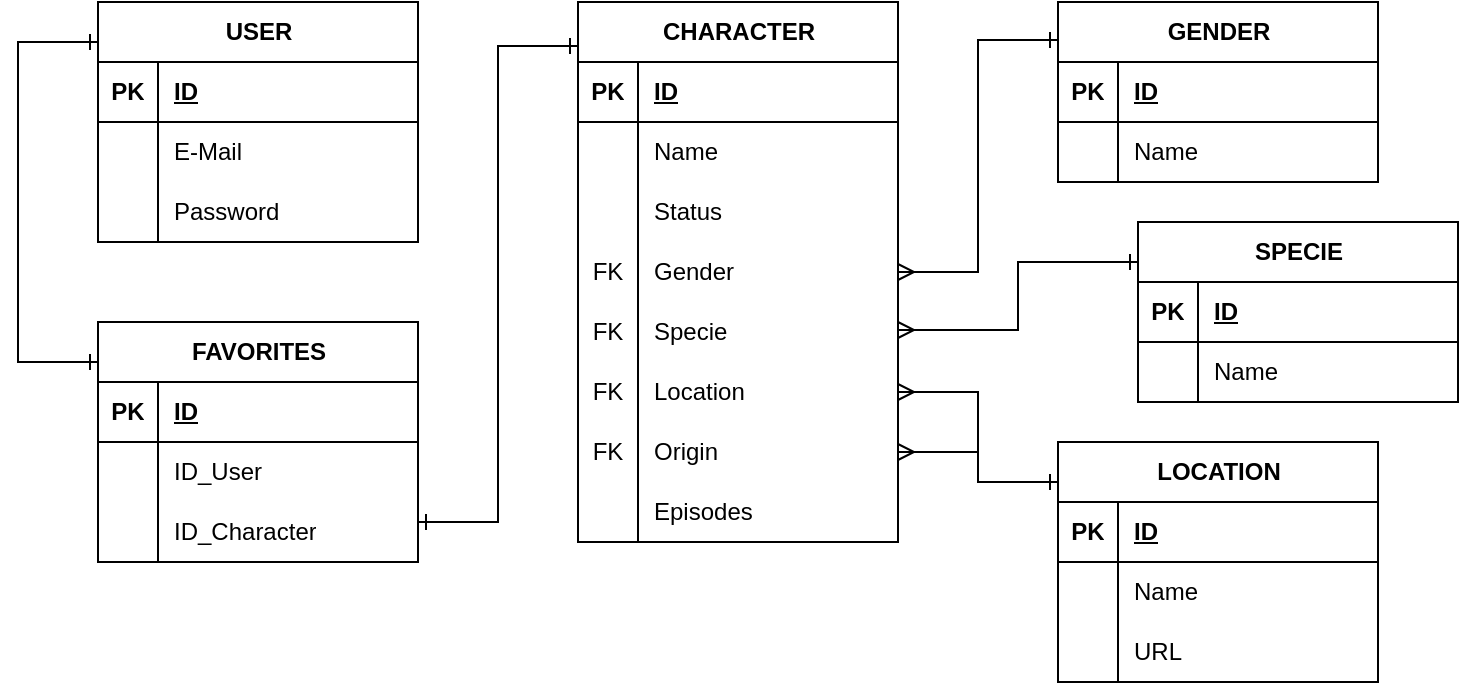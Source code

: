 <mxfile version="21.5.0" type="device">
  <diagram name="Página-1" id="NY9mPNGib449MdoV0goC">
    <mxGraphModel dx="989" dy="527" grid="1" gridSize="10" guides="1" tooltips="1" connect="1" arrows="1" fold="1" page="1" pageScale="1" pageWidth="827" pageHeight="1169" math="0" shadow="0">
      <root>
        <mxCell id="0" />
        <mxCell id="1" parent="0" />
        <mxCell id="Yr69gIIfVmUdmPpMoG-F-11" value="CHARACTER" style="shape=table;startSize=30;container=1;collapsible=1;childLayout=tableLayout;fixedRows=1;rowLines=0;fontStyle=1;align=center;resizeLast=1;html=1;" vertex="1" parent="1">
          <mxGeometry x="360" y="40" width="160" height="270" as="geometry">
            <mxRectangle x="40" y="40" width="120" height="30" as="alternateBounds" />
          </mxGeometry>
        </mxCell>
        <mxCell id="Yr69gIIfVmUdmPpMoG-F-12" value="" style="shape=tableRow;horizontal=0;startSize=0;swimlaneHead=0;swimlaneBody=0;fillColor=none;collapsible=0;dropTarget=0;points=[[0,0.5],[1,0.5]];portConstraint=eastwest;top=0;left=0;right=0;bottom=1;" vertex="1" parent="Yr69gIIfVmUdmPpMoG-F-11">
          <mxGeometry y="30" width="160" height="30" as="geometry" />
        </mxCell>
        <mxCell id="Yr69gIIfVmUdmPpMoG-F-13" value="PK" style="shape=partialRectangle;connectable=0;fillColor=none;top=0;left=0;bottom=0;right=0;fontStyle=1;overflow=hidden;whiteSpace=wrap;html=1;" vertex="1" parent="Yr69gIIfVmUdmPpMoG-F-12">
          <mxGeometry width="30" height="30" as="geometry">
            <mxRectangle width="30" height="30" as="alternateBounds" />
          </mxGeometry>
        </mxCell>
        <mxCell id="Yr69gIIfVmUdmPpMoG-F-14" value="ID" style="shape=partialRectangle;connectable=0;fillColor=none;top=0;left=0;bottom=0;right=0;align=left;spacingLeft=6;fontStyle=5;overflow=hidden;whiteSpace=wrap;html=1;" vertex="1" parent="Yr69gIIfVmUdmPpMoG-F-12">
          <mxGeometry x="30" width="130" height="30" as="geometry">
            <mxRectangle width="130" height="30" as="alternateBounds" />
          </mxGeometry>
        </mxCell>
        <mxCell id="Yr69gIIfVmUdmPpMoG-F-15" value="" style="shape=tableRow;horizontal=0;startSize=0;swimlaneHead=0;swimlaneBody=0;fillColor=none;collapsible=0;dropTarget=0;points=[[0,0.5],[1,0.5]];portConstraint=eastwest;top=0;left=0;right=0;bottom=0;" vertex="1" parent="Yr69gIIfVmUdmPpMoG-F-11">
          <mxGeometry y="60" width="160" height="30" as="geometry" />
        </mxCell>
        <mxCell id="Yr69gIIfVmUdmPpMoG-F-16" value="" style="shape=partialRectangle;connectable=0;fillColor=none;top=0;left=0;bottom=0;right=0;editable=1;overflow=hidden;whiteSpace=wrap;html=1;" vertex="1" parent="Yr69gIIfVmUdmPpMoG-F-15">
          <mxGeometry width="30" height="30" as="geometry">
            <mxRectangle width="30" height="30" as="alternateBounds" />
          </mxGeometry>
        </mxCell>
        <mxCell id="Yr69gIIfVmUdmPpMoG-F-17" value="Name" style="shape=partialRectangle;connectable=0;fillColor=none;top=0;left=0;bottom=0;right=0;align=left;spacingLeft=6;overflow=hidden;whiteSpace=wrap;html=1;" vertex="1" parent="Yr69gIIfVmUdmPpMoG-F-15">
          <mxGeometry x="30" width="130" height="30" as="geometry">
            <mxRectangle width="130" height="30" as="alternateBounds" />
          </mxGeometry>
        </mxCell>
        <mxCell id="Yr69gIIfVmUdmPpMoG-F-18" value="" style="shape=tableRow;horizontal=0;startSize=0;swimlaneHead=0;swimlaneBody=0;fillColor=none;collapsible=0;dropTarget=0;points=[[0,0.5],[1,0.5]];portConstraint=eastwest;top=0;left=0;right=0;bottom=0;" vertex="1" parent="Yr69gIIfVmUdmPpMoG-F-11">
          <mxGeometry y="90" width="160" height="30" as="geometry" />
        </mxCell>
        <mxCell id="Yr69gIIfVmUdmPpMoG-F-19" value="" style="shape=partialRectangle;connectable=0;fillColor=none;top=0;left=0;bottom=0;right=0;editable=1;overflow=hidden;whiteSpace=wrap;html=1;" vertex="1" parent="Yr69gIIfVmUdmPpMoG-F-18">
          <mxGeometry width="30" height="30" as="geometry">
            <mxRectangle width="30" height="30" as="alternateBounds" />
          </mxGeometry>
        </mxCell>
        <mxCell id="Yr69gIIfVmUdmPpMoG-F-20" value="Status" style="shape=partialRectangle;connectable=0;fillColor=none;top=0;left=0;bottom=0;right=0;align=left;spacingLeft=6;overflow=hidden;whiteSpace=wrap;html=1;" vertex="1" parent="Yr69gIIfVmUdmPpMoG-F-18">
          <mxGeometry x="30" width="130" height="30" as="geometry">
            <mxRectangle width="130" height="30" as="alternateBounds" />
          </mxGeometry>
        </mxCell>
        <mxCell id="Yr69gIIfVmUdmPpMoG-F-21" value="" style="shape=tableRow;horizontal=0;startSize=0;swimlaneHead=0;swimlaneBody=0;fillColor=none;collapsible=0;dropTarget=0;points=[[0,0.5],[1,0.5]];portConstraint=eastwest;top=0;left=0;right=0;bottom=0;" vertex="1" parent="Yr69gIIfVmUdmPpMoG-F-11">
          <mxGeometry y="120" width="160" height="30" as="geometry" />
        </mxCell>
        <mxCell id="Yr69gIIfVmUdmPpMoG-F-22" value="FK" style="shape=partialRectangle;connectable=0;fillColor=none;top=0;left=0;bottom=0;right=0;editable=1;overflow=hidden;whiteSpace=wrap;html=1;" vertex="1" parent="Yr69gIIfVmUdmPpMoG-F-21">
          <mxGeometry width="30" height="30" as="geometry">
            <mxRectangle width="30" height="30" as="alternateBounds" />
          </mxGeometry>
        </mxCell>
        <mxCell id="Yr69gIIfVmUdmPpMoG-F-23" value="Gender" style="shape=partialRectangle;connectable=0;fillColor=none;top=0;left=0;bottom=0;right=0;align=left;spacingLeft=6;overflow=hidden;whiteSpace=wrap;html=1;" vertex="1" parent="Yr69gIIfVmUdmPpMoG-F-21">
          <mxGeometry x="30" width="130" height="30" as="geometry">
            <mxRectangle width="130" height="30" as="alternateBounds" />
          </mxGeometry>
        </mxCell>
        <mxCell id="Yr69gIIfVmUdmPpMoG-F-24" value="" style="shape=tableRow;horizontal=0;startSize=0;swimlaneHead=0;swimlaneBody=0;fillColor=none;collapsible=0;dropTarget=0;points=[[0,0.5],[1,0.5]];portConstraint=eastwest;top=0;left=0;right=0;bottom=0;" vertex="1" parent="Yr69gIIfVmUdmPpMoG-F-11">
          <mxGeometry y="150" width="160" height="30" as="geometry" />
        </mxCell>
        <mxCell id="Yr69gIIfVmUdmPpMoG-F-25" value="FK" style="shape=partialRectangle;connectable=0;fillColor=none;top=0;left=0;bottom=0;right=0;editable=1;overflow=hidden;whiteSpace=wrap;html=1;" vertex="1" parent="Yr69gIIfVmUdmPpMoG-F-24">
          <mxGeometry width="30" height="30" as="geometry">
            <mxRectangle width="30" height="30" as="alternateBounds" />
          </mxGeometry>
        </mxCell>
        <mxCell id="Yr69gIIfVmUdmPpMoG-F-26" value="Specie" style="shape=partialRectangle;connectable=0;fillColor=none;top=0;left=0;bottom=0;right=0;align=left;spacingLeft=6;overflow=hidden;whiteSpace=wrap;html=1;" vertex="1" parent="Yr69gIIfVmUdmPpMoG-F-24">
          <mxGeometry x="30" width="130" height="30" as="geometry">
            <mxRectangle width="130" height="30" as="alternateBounds" />
          </mxGeometry>
        </mxCell>
        <mxCell id="Yr69gIIfVmUdmPpMoG-F-27" value="" style="shape=tableRow;horizontal=0;startSize=0;swimlaneHead=0;swimlaneBody=0;fillColor=none;collapsible=0;dropTarget=0;points=[[0,0.5],[1,0.5]];portConstraint=eastwest;top=0;left=0;right=0;bottom=0;" vertex="1" parent="Yr69gIIfVmUdmPpMoG-F-11">
          <mxGeometry y="180" width="160" height="30" as="geometry" />
        </mxCell>
        <mxCell id="Yr69gIIfVmUdmPpMoG-F-28" value="FK" style="shape=partialRectangle;connectable=0;fillColor=none;top=0;left=0;bottom=0;right=0;editable=1;overflow=hidden;whiteSpace=wrap;html=1;" vertex="1" parent="Yr69gIIfVmUdmPpMoG-F-27">
          <mxGeometry width="30" height="30" as="geometry">
            <mxRectangle width="30" height="30" as="alternateBounds" />
          </mxGeometry>
        </mxCell>
        <mxCell id="Yr69gIIfVmUdmPpMoG-F-29" value="Location" style="shape=partialRectangle;connectable=0;fillColor=none;top=0;left=0;bottom=0;right=0;align=left;spacingLeft=6;overflow=hidden;whiteSpace=wrap;html=1;" vertex="1" parent="Yr69gIIfVmUdmPpMoG-F-27">
          <mxGeometry x="30" width="130" height="30" as="geometry">
            <mxRectangle width="130" height="30" as="alternateBounds" />
          </mxGeometry>
        </mxCell>
        <mxCell id="Yr69gIIfVmUdmPpMoG-F-49" value="" style="shape=tableRow;horizontal=0;startSize=0;swimlaneHead=0;swimlaneBody=0;fillColor=none;collapsible=0;dropTarget=0;points=[[0,0.5],[1,0.5]];portConstraint=eastwest;top=0;left=0;right=0;bottom=0;" vertex="1" parent="Yr69gIIfVmUdmPpMoG-F-11">
          <mxGeometry y="210" width="160" height="30" as="geometry" />
        </mxCell>
        <mxCell id="Yr69gIIfVmUdmPpMoG-F-50" value="FK" style="shape=partialRectangle;connectable=0;fillColor=none;top=0;left=0;bottom=0;right=0;editable=1;overflow=hidden;whiteSpace=wrap;html=1;" vertex="1" parent="Yr69gIIfVmUdmPpMoG-F-49">
          <mxGeometry width="30" height="30" as="geometry">
            <mxRectangle width="30" height="30" as="alternateBounds" />
          </mxGeometry>
        </mxCell>
        <mxCell id="Yr69gIIfVmUdmPpMoG-F-51" value="Origin" style="shape=partialRectangle;connectable=0;fillColor=none;top=0;left=0;bottom=0;right=0;align=left;spacingLeft=6;overflow=hidden;whiteSpace=wrap;html=1;" vertex="1" parent="Yr69gIIfVmUdmPpMoG-F-49">
          <mxGeometry x="30" width="130" height="30" as="geometry">
            <mxRectangle width="130" height="30" as="alternateBounds" />
          </mxGeometry>
        </mxCell>
        <mxCell id="Yr69gIIfVmUdmPpMoG-F-74" value="" style="shape=tableRow;horizontal=0;startSize=0;swimlaneHead=0;swimlaneBody=0;fillColor=none;collapsible=0;dropTarget=0;points=[[0,0.5],[1,0.5]];portConstraint=eastwest;top=0;left=0;right=0;bottom=0;" vertex="1" parent="Yr69gIIfVmUdmPpMoG-F-11">
          <mxGeometry y="240" width="160" height="30" as="geometry" />
        </mxCell>
        <mxCell id="Yr69gIIfVmUdmPpMoG-F-75" value="" style="shape=partialRectangle;connectable=0;fillColor=none;top=0;left=0;bottom=0;right=0;editable=1;overflow=hidden;whiteSpace=wrap;html=1;" vertex="1" parent="Yr69gIIfVmUdmPpMoG-F-74">
          <mxGeometry width="30" height="30" as="geometry">
            <mxRectangle width="30" height="30" as="alternateBounds" />
          </mxGeometry>
        </mxCell>
        <mxCell id="Yr69gIIfVmUdmPpMoG-F-76" value="Episodes" style="shape=partialRectangle;connectable=0;fillColor=none;top=0;left=0;bottom=0;right=0;align=left;spacingLeft=6;overflow=hidden;whiteSpace=wrap;html=1;" vertex="1" parent="Yr69gIIfVmUdmPpMoG-F-74">
          <mxGeometry x="30" width="130" height="30" as="geometry">
            <mxRectangle width="130" height="30" as="alternateBounds" />
          </mxGeometry>
        </mxCell>
        <mxCell id="Yr69gIIfVmUdmPpMoG-F-80" value="USER" style="shape=table;startSize=30;container=1;collapsible=1;childLayout=tableLayout;fixedRows=1;rowLines=0;fontStyle=1;align=center;resizeLast=1;html=1;" vertex="1" parent="1">
          <mxGeometry x="120" y="40" width="160" height="120" as="geometry" />
        </mxCell>
        <mxCell id="Yr69gIIfVmUdmPpMoG-F-81" value="" style="shape=tableRow;horizontal=0;startSize=0;swimlaneHead=0;swimlaneBody=0;fillColor=none;collapsible=0;dropTarget=0;points=[[0,0.5],[1,0.5]];portConstraint=eastwest;top=0;left=0;right=0;bottom=1;" vertex="1" parent="Yr69gIIfVmUdmPpMoG-F-80">
          <mxGeometry y="30" width="160" height="30" as="geometry" />
        </mxCell>
        <mxCell id="Yr69gIIfVmUdmPpMoG-F-82" value="PK" style="shape=partialRectangle;connectable=0;fillColor=none;top=0;left=0;bottom=0;right=0;fontStyle=1;overflow=hidden;whiteSpace=wrap;html=1;" vertex="1" parent="Yr69gIIfVmUdmPpMoG-F-81">
          <mxGeometry width="30" height="30" as="geometry">
            <mxRectangle width="30" height="30" as="alternateBounds" />
          </mxGeometry>
        </mxCell>
        <mxCell id="Yr69gIIfVmUdmPpMoG-F-83" value="ID" style="shape=partialRectangle;connectable=0;fillColor=none;top=0;left=0;bottom=0;right=0;align=left;spacingLeft=6;fontStyle=5;overflow=hidden;whiteSpace=wrap;html=1;" vertex="1" parent="Yr69gIIfVmUdmPpMoG-F-81">
          <mxGeometry x="30" width="130" height="30" as="geometry">
            <mxRectangle width="130" height="30" as="alternateBounds" />
          </mxGeometry>
        </mxCell>
        <mxCell id="Yr69gIIfVmUdmPpMoG-F-84" value="" style="shape=tableRow;horizontal=0;startSize=0;swimlaneHead=0;swimlaneBody=0;fillColor=none;collapsible=0;dropTarget=0;points=[[0,0.5],[1,0.5]];portConstraint=eastwest;top=0;left=0;right=0;bottom=0;" vertex="1" parent="Yr69gIIfVmUdmPpMoG-F-80">
          <mxGeometry y="60" width="160" height="30" as="geometry" />
        </mxCell>
        <mxCell id="Yr69gIIfVmUdmPpMoG-F-85" value="" style="shape=partialRectangle;connectable=0;fillColor=none;top=0;left=0;bottom=0;right=0;editable=1;overflow=hidden;whiteSpace=wrap;html=1;" vertex="1" parent="Yr69gIIfVmUdmPpMoG-F-84">
          <mxGeometry width="30" height="30" as="geometry">
            <mxRectangle width="30" height="30" as="alternateBounds" />
          </mxGeometry>
        </mxCell>
        <mxCell id="Yr69gIIfVmUdmPpMoG-F-86" value="E-Mail" style="shape=partialRectangle;connectable=0;fillColor=none;top=0;left=0;bottom=0;right=0;align=left;spacingLeft=6;overflow=hidden;whiteSpace=wrap;html=1;" vertex="1" parent="Yr69gIIfVmUdmPpMoG-F-84">
          <mxGeometry x="30" width="130" height="30" as="geometry">
            <mxRectangle width="130" height="30" as="alternateBounds" />
          </mxGeometry>
        </mxCell>
        <mxCell id="Yr69gIIfVmUdmPpMoG-F-87" value="" style="shape=tableRow;horizontal=0;startSize=0;swimlaneHead=0;swimlaneBody=0;fillColor=none;collapsible=0;dropTarget=0;points=[[0,0.5],[1,0.5]];portConstraint=eastwest;top=0;left=0;right=0;bottom=0;" vertex="1" parent="Yr69gIIfVmUdmPpMoG-F-80">
          <mxGeometry y="90" width="160" height="30" as="geometry" />
        </mxCell>
        <mxCell id="Yr69gIIfVmUdmPpMoG-F-88" value="" style="shape=partialRectangle;connectable=0;fillColor=none;top=0;left=0;bottom=0;right=0;editable=1;overflow=hidden;whiteSpace=wrap;html=1;" vertex="1" parent="Yr69gIIfVmUdmPpMoG-F-87">
          <mxGeometry width="30" height="30" as="geometry">
            <mxRectangle width="30" height="30" as="alternateBounds" />
          </mxGeometry>
        </mxCell>
        <mxCell id="Yr69gIIfVmUdmPpMoG-F-89" value="Password" style="shape=partialRectangle;connectable=0;fillColor=none;top=0;left=0;bottom=0;right=0;align=left;spacingLeft=6;overflow=hidden;whiteSpace=wrap;html=1;" vertex="1" parent="Yr69gIIfVmUdmPpMoG-F-87">
          <mxGeometry x="30" width="130" height="30" as="geometry">
            <mxRectangle width="130" height="30" as="alternateBounds" />
          </mxGeometry>
        </mxCell>
        <mxCell id="Yr69gIIfVmUdmPpMoG-F-93" value="LOCATION" style="shape=table;startSize=30;container=1;collapsible=1;childLayout=tableLayout;fixedRows=1;rowLines=0;fontStyle=1;align=center;resizeLast=1;html=1;" vertex="1" parent="1">
          <mxGeometry x="600" y="260" width="160" height="120" as="geometry" />
        </mxCell>
        <mxCell id="Yr69gIIfVmUdmPpMoG-F-94" value="" style="shape=tableRow;horizontal=0;startSize=0;swimlaneHead=0;swimlaneBody=0;fillColor=none;collapsible=0;dropTarget=0;points=[[0,0.5],[1,0.5]];portConstraint=eastwest;top=0;left=0;right=0;bottom=1;" vertex="1" parent="Yr69gIIfVmUdmPpMoG-F-93">
          <mxGeometry y="30" width="160" height="30" as="geometry" />
        </mxCell>
        <mxCell id="Yr69gIIfVmUdmPpMoG-F-95" value="PK" style="shape=partialRectangle;connectable=0;fillColor=none;top=0;left=0;bottom=0;right=0;fontStyle=1;overflow=hidden;whiteSpace=wrap;html=1;" vertex="1" parent="Yr69gIIfVmUdmPpMoG-F-94">
          <mxGeometry width="30" height="30" as="geometry">
            <mxRectangle width="30" height="30" as="alternateBounds" />
          </mxGeometry>
        </mxCell>
        <mxCell id="Yr69gIIfVmUdmPpMoG-F-96" value="ID" style="shape=partialRectangle;connectable=0;fillColor=none;top=0;left=0;bottom=0;right=0;align=left;spacingLeft=6;fontStyle=5;overflow=hidden;whiteSpace=wrap;html=1;" vertex="1" parent="Yr69gIIfVmUdmPpMoG-F-94">
          <mxGeometry x="30" width="130" height="30" as="geometry">
            <mxRectangle width="130" height="30" as="alternateBounds" />
          </mxGeometry>
        </mxCell>
        <mxCell id="Yr69gIIfVmUdmPpMoG-F-97" value="" style="shape=tableRow;horizontal=0;startSize=0;swimlaneHead=0;swimlaneBody=0;fillColor=none;collapsible=0;dropTarget=0;points=[[0,0.5],[1,0.5]];portConstraint=eastwest;top=0;left=0;right=0;bottom=0;" vertex="1" parent="Yr69gIIfVmUdmPpMoG-F-93">
          <mxGeometry y="60" width="160" height="30" as="geometry" />
        </mxCell>
        <mxCell id="Yr69gIIfVmUdmPpMoG-F-98" value="" style="shape=partialRectangle;connectable=0;fillColor=none;top=0;left=0;bottom=0;right=0;editable=1;overflow=hidden;whiteSpace=wrap;html=1;" vertex="1" parent="Yr69gIIfVmUdmPpMoG-F-97">
          <mxGeometry width="30" height="30" as="geometry">
            <mxRectangle width="30" height="30" as="alternateBounds" />
          </mxGeometry>
        </mxCell>
        <mxCell id="Yr69gIIfVmUdmPpMoG-F-99" value="Name" style="shape=partialRectangle;connectable=0;fillColor=none;top=0;left=0;bottom=0;right=0;align=left;spacingLeft=6;overflow=hidden;whiteSpace=wrap;html=1;" vertex="1" parent="Yr69gIIfVmUdmPpMoG-F-97">
          <mxGeometry x="30" width="130" height="30" as="geometry">
            <mxRectangle width="130" height="30" as="alternateBounds" />
          </mxGeometry>
        </mxCell>
        <mxCell id="Yr69gIIfVmUdmPpMoG-F-100" value="" style="shape=tableRow;horizontal=0;startSize=0;swimlaneHead=0;swimlaneBody=0;fillColor=none;collapsible=0;dropTarget=0;points=[[0,0.5],[1,0.5]];portConstraint=eastwest;top=0;left=0;right=0;bottom=0;" vertex="1" parent="Yr69gIIfVmUdmPpMoG-F-93">
          <mxGeometry y="90" width="160" height="30" as="geometry" />
        </mxCell>
        <mxCell id="Yr69gIIfVmUdmPpMoG-F-101" value="" style="shape=partialRectangle;connectable=0;fillColor=none;top=0;left=0;bottom=0;right=0;editable=1;overflow=hidden;whiteSpace=wrap;html=1;" vertex="1" parent="Yr69gIIfVmUdmPpMoG-F-100">
          <mxGeometry width="30" height="30" as="geometry">
            <mxRectangle width="30" height="30" as="alternateBounds" />
          </mxGeometry>
        </mxCell>
        <mxCell id="Yr69gIIfVmUdmPpMoG-F-102" value="URL" style="shape=partialRectangle;connectable=0;fillColor=none;top=0;left=0;bottom=0;right=0;align=left;spacingLeft=6;overflow=hidden;whiteSpace=wrap;html=1;" vertex="1" parent="Yr69gIIfVmUdmPpMoG-F-100">
          <mxGeometry x="30" width="130" height="30" as="geometry">
            <mxRectangle width="130" height="30" as="alternateBounds" />
          </mxGeometry>
        </mxCell>
        <mxCell id="Yr69gIIfVmUdmPpMoG-F-106" value="FAVORITES" style="shape=table;startSize=30;container=1;collapsible=1;childLayout=tableLayout;fixedRows=1;rowLines=0;fontStyle=1;align=center;resizeLast=1;html=1;" vertex="1" parent="1">
          <mxGeometry x="120" y="200" width="160" height="120" as="geometry">
            <mxRectangle x="440" y="40" width="110" height="30" as="alternateBounds" />
          </mxGeometry>
        </mxCell>
        <mxCell id="Yr69gIIfVmUdmPpMoG-F-107" value="" style="shape=tableRow;horizontal=0;startSize=0;swimlaneHead=0;swimlaneBody=0;fillColor=none;collapsible=0;dropTarget=0;points=[[0,0.5],[1,0.5]];portConstraint=eastwest;top=0;left=0;right=0;bottom=1;" vertex="1" parent="Yr69gIIfVmUdmPpMoG-F-106">
          <mxGeometry y="30" width="160" height="30" as="geometry" />
        </mxCell>
        <mxCell id="Yr69gIIfVmUdmPpMoG-F-108" value="PK" style="shape=partialRectangle;connectable=0;fillColor=none;top=0;left=0;bottom=0;right=0;fontStyle=1;overflow=hidden;whiteSpace=wrap;html=1;" vertex="1" parent="Yr69gIIfVmUdmPpMoG-F-107">
          <mxGeometry width="30" height="30" as="geometry">
            <mxRectangle width="30" height="30" as="alternateBounds" />
          </mxGeometry>
        </mxCell>
        <mxCell id="Yr69gIIfVmUdmPpMoG-F-109" value="ID" style="shape=partialRectangle;connectable=0;fillColor=none;top=0;left=0;bottom=0;right=0;align=left;spacingLeft=6;fontStyle=5;overflow=hidden;whiteSpace=wrap;html=1;" vertex="1" parent="Yr69gIIfVmUdmPpMoG-F-107">
          <mxGeometry x="30" width="130" height="30" as="geometry">
            <mxRectangle width="130" height="30" as="alternateBounds" />
          </mxGeometry>
        </mxCell>
        <mxCell id="Yr69gIIfVmUdmPpMoG-F-110" value="" style="shape=tableRow;horizontal=0;startSize=0;swimlaneHead=0;swimlaneBody=0;fillColor=none;collapsible=0;dropTarget=0;points=[[0,0.5],[1,0.5]];portConstraint=eastwest;top=0;left=0;right=0;bottom=0;" vertex="1" parent="Yr69gIIfVmUdmPpMoG-F-106">
          <mxGeometry y="60" width="160" height="30" as="geometry" />
        </mxCell>
        <mxCell id="Yr69gIIfVmUdmPpMoG-F-111" value="" style="shape=partialRectangle;connectable=0;fillColor=none;top=0;left=0;bottom=0;right=0;editable=1;overflow=hidden;whiteSpace=wrap;html=1;" vertex="1" parent="Yr69gIIfVmUdmPpMoG-F-110">
          <mxGeometry width="30" height="30" as="geometry">
            <mxRectangle width="30" height="30" as="alternateBounds" />
          </mxGeometry>
        </mxCell>
        <mxCell id="Yr69gIIfVmUdmPpMoG-F-112" value="ID_User" style="shape=partialRectangle;connectable=0;fillColor=none;top=0;left=0;bottom=0;right=0;align=left;spacingLeft=6;overflow=hidden;whiteSpace=wrap;html=1;" vertex="1" parent="Yr69gIIfVmUdmPpMoG-F-110">
          <mxGeometry x="30" width="130" height="30" as="geometry">
            <mxRectangle width="130" height="30" as="alternateBounds" />
          </mxGeometry>
        </mxCell>
        <mxCell id="Yr69gIIfVmUdmPpMoG-F-113" value="" style="shape=tableRow;horizontal=0;startSize=0;swimlaneHead=0;swimlaneBody=0;fillColor=none;collapsible=0;dropTarget=0;points=[[0,0.5],[1,0.5]];portConstraint=eastwest;top=0;left=0;right=0;bottom=0;" vertex="1" parent="Yr69gIIfVmUdmPpMoG-F-106">
          <mxGeometry y="90" width="160" height="30" as="geometry" />
        </mxCell>
        <mxCell id="Yr69gIIfVmUdmPpMoG-F-114" value="" style="shape=partialRectangle;connectable=0;fillColor=none;top=0;left=0;bottom=0;right=0;editable=1;overflow=hidden;whiteSpace=wrap;html=1;" vertex="1" parent="Yr69gIIfVmUdmPpMoG-F-113">
          <mxGeometry width="30" height="30" as="geometry">
            <mxRectangle width="30" height="30" as="alternateBounds" />
          </mxGeometry>
        </mxCell>
        <mxCell id="Yr69gIIfVmUdmPpMoG-F-115" value="ID_Character" style="shape=partialRectangle;connectable=0;fillColor=none;top=0;left=0;bottom=0;right=0;align=left;spacingLeft=6;overflow=hidden;whiteSpace=wrap;html=1;" vertex="1" parent="Yr69gIIfVmUdmPpMoG-F-113">
          <mxGeometry x="30" width="130" height="30" as="geometry">
            <mxRectangle width="130" height="30" as="alternateBounds" />
          </mxGeometry>
        </mxCell>
        <mxCell id="Yr69gIIfVmUdmPpMoG-F-119" value="SPECIE" style="shape=table;startSize=30;container=1;collapsible=1;childLayout=tableLayout;fixedRows=1;rowLines=0;fontStyle=1;align=center;resizeLast=1;html=1;" vertex="1" parent="1">
          <mxGeometry x="640" y="150" width="160" height="90" as="geometry">
            <mxRectangle x="440" y="200" width="80" height="30" as="alternateBounds" />
          </mxGeometry>
        </mxCell>
        <mxCell id="Yr69gIIfVmUdmPpMoG-F-120" value="" style="shape=tableRow;horizontal=0;startSize=0;swimlaneHead=0;swimlaneBody=0;fillColor=none;collapsible=0;dropTarget=0;points=[[0,0.5],[1,0.5]];portConstraint=eastwest;top=0;left=0;right=0;bottom=1;" vertex="1" parent="Yr69gIIfVmUdmPpMoG-F-119">
          <mxGeometry y="30" width="160" height="30" as="geometry" />
        </mxCell>
        <mxCell id="Yr69gIIfVmUdmPpMoG-F-121" value="PK" style="shape=partialRectangle;connectable=0;fillColor=none;top=0;left=0;bottom=0;right=0;fontStyle=1;overflow=hidden;whiteSpace=wrap;html=1;" vertex="1" parent="Yr69gIIfVmUdmPpMoG-F-120">
          <mxGeometry width="30" height="30" as="geometry">
            <mxRectangle width="30" height="30" as="alternateBounds" />
          </mxGeometry>
        </mxCell>
        <mxCell id="Yr69gIIfVmUdmPpMoG-F-122" value="ID" style="shape=partialRectangle;connectable=0;fillColor=none;top=0;left=0;bottom=0;right=0;align=left;spacingLeft=6;fontStyle=5;overflow=hidden;whiteSpace=wrap;html=1;" vertex="1" parent="Yr69gIIfVmUdmPpMoG-F-120">
          <mxGeometry x="30" width="130" height="30" as="geometry">
            <mxRectangle width="130" height="30" as="alternateBounds" />
          </mxGeometry>
        </mxCell>
        <mxCell id="Yr69gIIfVmUdmPpMoG-F-123" value="" style="shape=tableRow;horizontal=0;startSize=0;swimlaneHead=0;swimlaneBody=0;fillColor=none;collapsible=0;dropTarget=0;points=[[0,0.5],[1,0.5]];portConstraint=eastwest;top=0;left=0;right=0;bottom=0;" vertex="1" parent="Yr69gIIfVmUdmPpMoG-F-119">
          <mxGeometry y="60" width="160" height="30" as="geometry" />
        </mxCell>
        <mxCell id="Yr69gIIfVmUdmPpMoG-F-124" value="" style="shape=partialRectangle;connectable=0;fillColor=none;top=0;left=0;bottom=0;right=0;editable=1;overflow=hidden;whiteSpace=wrap;html=1;" vertex="1" parent="Yr69gIIfVmUdmPpMoG-F-123">
          <mxGeometry width="30" height="30" as="geometry">
            <mxRectangle width="30" height="30" as="alternateBounds" />
          </mxGeometry>
        </mxCell>
        <mxCell id="Yr69gIIfVmUdmPpMoG-F-125" value="Name" style="shape=partialRectangle;connectable=0;fillColor=none;top=0;left=0;bottom=0;right=0;align=left;spacingLeft=6;overflow=hidden;whiteSpace=wrap;html=1;" vertex="1" parent="Yr69gIIfVmUdmPpMoG-F-123">
          <mxGeometry x="30" width="130" height="30" as="geometry">
            <mxRectangle width="130" height="30" as="alternateBounds" />
          </mxGeometry>
        </mxCell>
        <mxCell id="Yr69gIIfVmUdmPpMoG-F-132" value="GENDER" style="shape=table;startSize=30;container=1;collapsible=1;childLayout=tableLayout;fixedRows=1;rowLines=0;fontStyle=1;align=center;resizeLast=1;html=1;" vertex="1" parent="1">
          <mxGeometry x="600" y="40" width="160" height="90" as="geometry">
            <mxRectangle x="440" y="310" width="90" height="30" as="alternateBounds" />
          </mxGeometry>
        </mxCell>
        <mxCell id="Yr69gIIfVmUdmPpMoG-F-133" value="" style="shape=tableRow;horizontal=0;startSize=0;swimlaneHead=0;swimlaneBody=0;fillColor=none;collapsible=0;dropTarget=0;points=[[0,0.5],[1,0.5]];portConstraint=eastwest;top=0;left=0;right=0;bottom=1;" vertex="1" parent="Yr69gIIfVmUdmPpMoG-F-132">
          <mxGeometry y="30" width="160" height="30" as="geometry" />
        </mxCell>
        <mxCell id="Yr69gIIfVmUdmPpMoG-F-134" value="PK" style="shape=partialRectangle;connectable=0;fillColor=none;top=0;left=0;bottom=0;right=0;fontStyle=1;overflow=hidden;whiteSpace=wrap;html=1;" vertex="1" parent="Yr69gIIfVmUdmPpMoG-F-133">
          <mxGeometry width="30" height="30" as="geometry">
            <mxRectangle width="30" height="30" as="alternateBounds" />
          </mxGeometry>
        </mxCell>
        <mxCell id="Yr69gIIfVmUdmPpMoG-F-135" value="ID" style="shape=partialRectangle;connectable=0;fillColor=none;top=0;left=0;bottom=0;right=0;align=left;spacingLeft=6;fontStyle=5;overflow=hidden;whiteSpace=wrap;html=1;" vertex="1" parent="Yr69gIIfVmUdmPpMoG-F-133">
          <mxGeometry x="30" width="130" height="30" as="geometry">
            <mxRectangle width="130" height="30" as="alternateBounds" />
          </mxGeometry>
        </mxCell>
        <mxCell id="Yr69gIIfVmUdmPpMoG-F-136" value="" style="shape=tableRow;horizontal=0;startSize=0;swimlaneHead=0;swimlaneBody=0;fillColor=none;collapsible=0;dropTarget=0;points=[[0,0.5],[1,0.5]];portConstraint=eastwest;top=0;left=0;right=0;bottom=0;" vertex="1" parent="Yr69gIIfVmUdmPpMoG-F-132">
          <mxGeometry y="60" width="160" height="30" as="geometry" />
        </mxCell>
        <mxCell id="Yr69gIIfVmUdmPpMoG-F-137" value="" style="shape=partialRectangle;connectable=0;fillColor=none;top=0;left=0;bottom=0;right=0;editable=1;overflow=hidden;whiteSpace=wrap;html=1;" vertex="1" parent="Yr69gIIfVmUdmPpMoG-F-136">
          <mxGeometry width="30" height="30" as="geometry">
            <mxRectangle width="30" height="30" as="alternateBounds" />
          </mxGeometry>
        </mxCell>
        <mxCell id="Yr69gIIfVmUdmPpMoG-F-138" value="Name" style="shape=partialRectangle;connectable=0;fillColor=none;top=0;left=0;bottom=0;right=0;align=left;spacingLeft=6;overflow=hidden;whiteSpace=wrap;html=1;" vertex="1" parent="Yr69gIIfVmUdmPpMoG-F-136">
          <mxGeometry x="30" width="130" height="30" as="geometry">
            <mxRectangle width="130" height="30" as="alternateBounds" />
          </mxGeometry>
        </mxCell>
        <mxCell id="Yr69gIIfVmUdmPpMoG-F-148" value="" style="endArrow=ERone;html=1;rounded=0;startArrow=ERmany;startFill=0;endFill=0;" edge="1" parent="1">
          <mxGeometry relative="1" as="geometry">
            <mxPoint x="520" y="175" as="sourcePoint" />
            <mxPoint x="600" y="59" as="targetPoint" />
            <Array as="points">
              <mxPoint x="560" y="175" />
              <mxPoint x="560" y="59" />
            </Array>
          </mxGeometry>
        </mxCell>
        <mxCell id="Yr69gIIfVmUdmPpMoG-F-149" value="" style="endArrow=ERone;html=1;rounded=0;startArrow=ERmany;startFill=0;endFill=0;" edge="1" parent="1">
          <mxGeometry relative="1" as="geometry">
            <mxPoint x="520" y="204" as="sourcePoint" />
            <mxPoint x="640" y="170" as="targetPoint" />
            <Array as="points">
              <mxPoint x="580" y="204" />
              <mxPoint x="580" y="170" />
            </Array>
          </mxGeometry>
        </mxCell>
        <mxCell id="Yr69gIIfVmUdmPpMoG-F-150" value="" style="endArrow=ERone;html=1;rounded=0;startArrow=ERmany;startFill=0;endFill=0;" edge="1" parent="1">
          <mxGeometry relative="1" as="geometry">
            <mxPoint x="520" y="235" as="sourcePoint" />
            <mxPoint x="600" y="280" as="targetPoint" />
            <Array as="points">
              <mxPoint x="560" y="235" />
              <mxPoint x="560" y="280" />
            </Array>
          </mxGeometry>
        </mxCell>
        <mxCell id="Yr69gIIfVmUdmPpMoG-F-152" value="" style="endArrow=none;html=1;rounded=0;startArrow=ERmany;startFill=0;" edge="1" parent="1">
          <mxGeometry relative="1" as="geometry">
            <mxPoint x="520" y="265" as="sourcePoint" />
            <mxPoint x="560" y="265" as="targetPoint" />
          </mxGeometry>
        </mxCell>
        <mxCell id="Yr69gIIfVmUdmPpMoG-F-153" value="" style="endArrow=ERone;html=1;rounded=0;startArrow=ERone;startFill=0;endFill=0;" edge="1" parent="1">
          <mxGeometry relative="1" as="geometry">
            <mxPoint x="280" y="300" as="sourcePoint" />
            <mxPoint x="360" y="62" as="targetPoint" />
            <Array as="points">
              <mxPoint x="320" y="300" />
              <mxPoint x="320" y="180" />
              <mxPoint x="320" y="62" />
            </Array>
          </mxGeometry>
        </mxCell>
        <mxCell id="Yr69gIIfVmUdmPpMoG-F-154" value="" style="endArrow=ERone;html=1;rounded=0;exitX=0;exitY=0.167;exitDx=0;exitDy=0;exitPerimeter=0;startArrow=ERone;startFill=0;endFill=0;" edge="1" parent="1" source="Yr69gIIfVmUdmPpMoG-F-80">
          <mxGeometry relative="1" as="geometry">
            <mxPoint x="90" y="60" as="sourcePoint" />
            <mxPoint x="120" y="220" as="targetPoint" />
            <Array as="points">
              <mxPoint x="80" y="60" />
              <mxPoint x="80" y="140" />
              <mxPoint x="80" y="220" />
            </Array>
          </mxGeometry>
        </mxCell>
      </root>
    </mxGraphModel>
  </diagram>
</mxfile>
